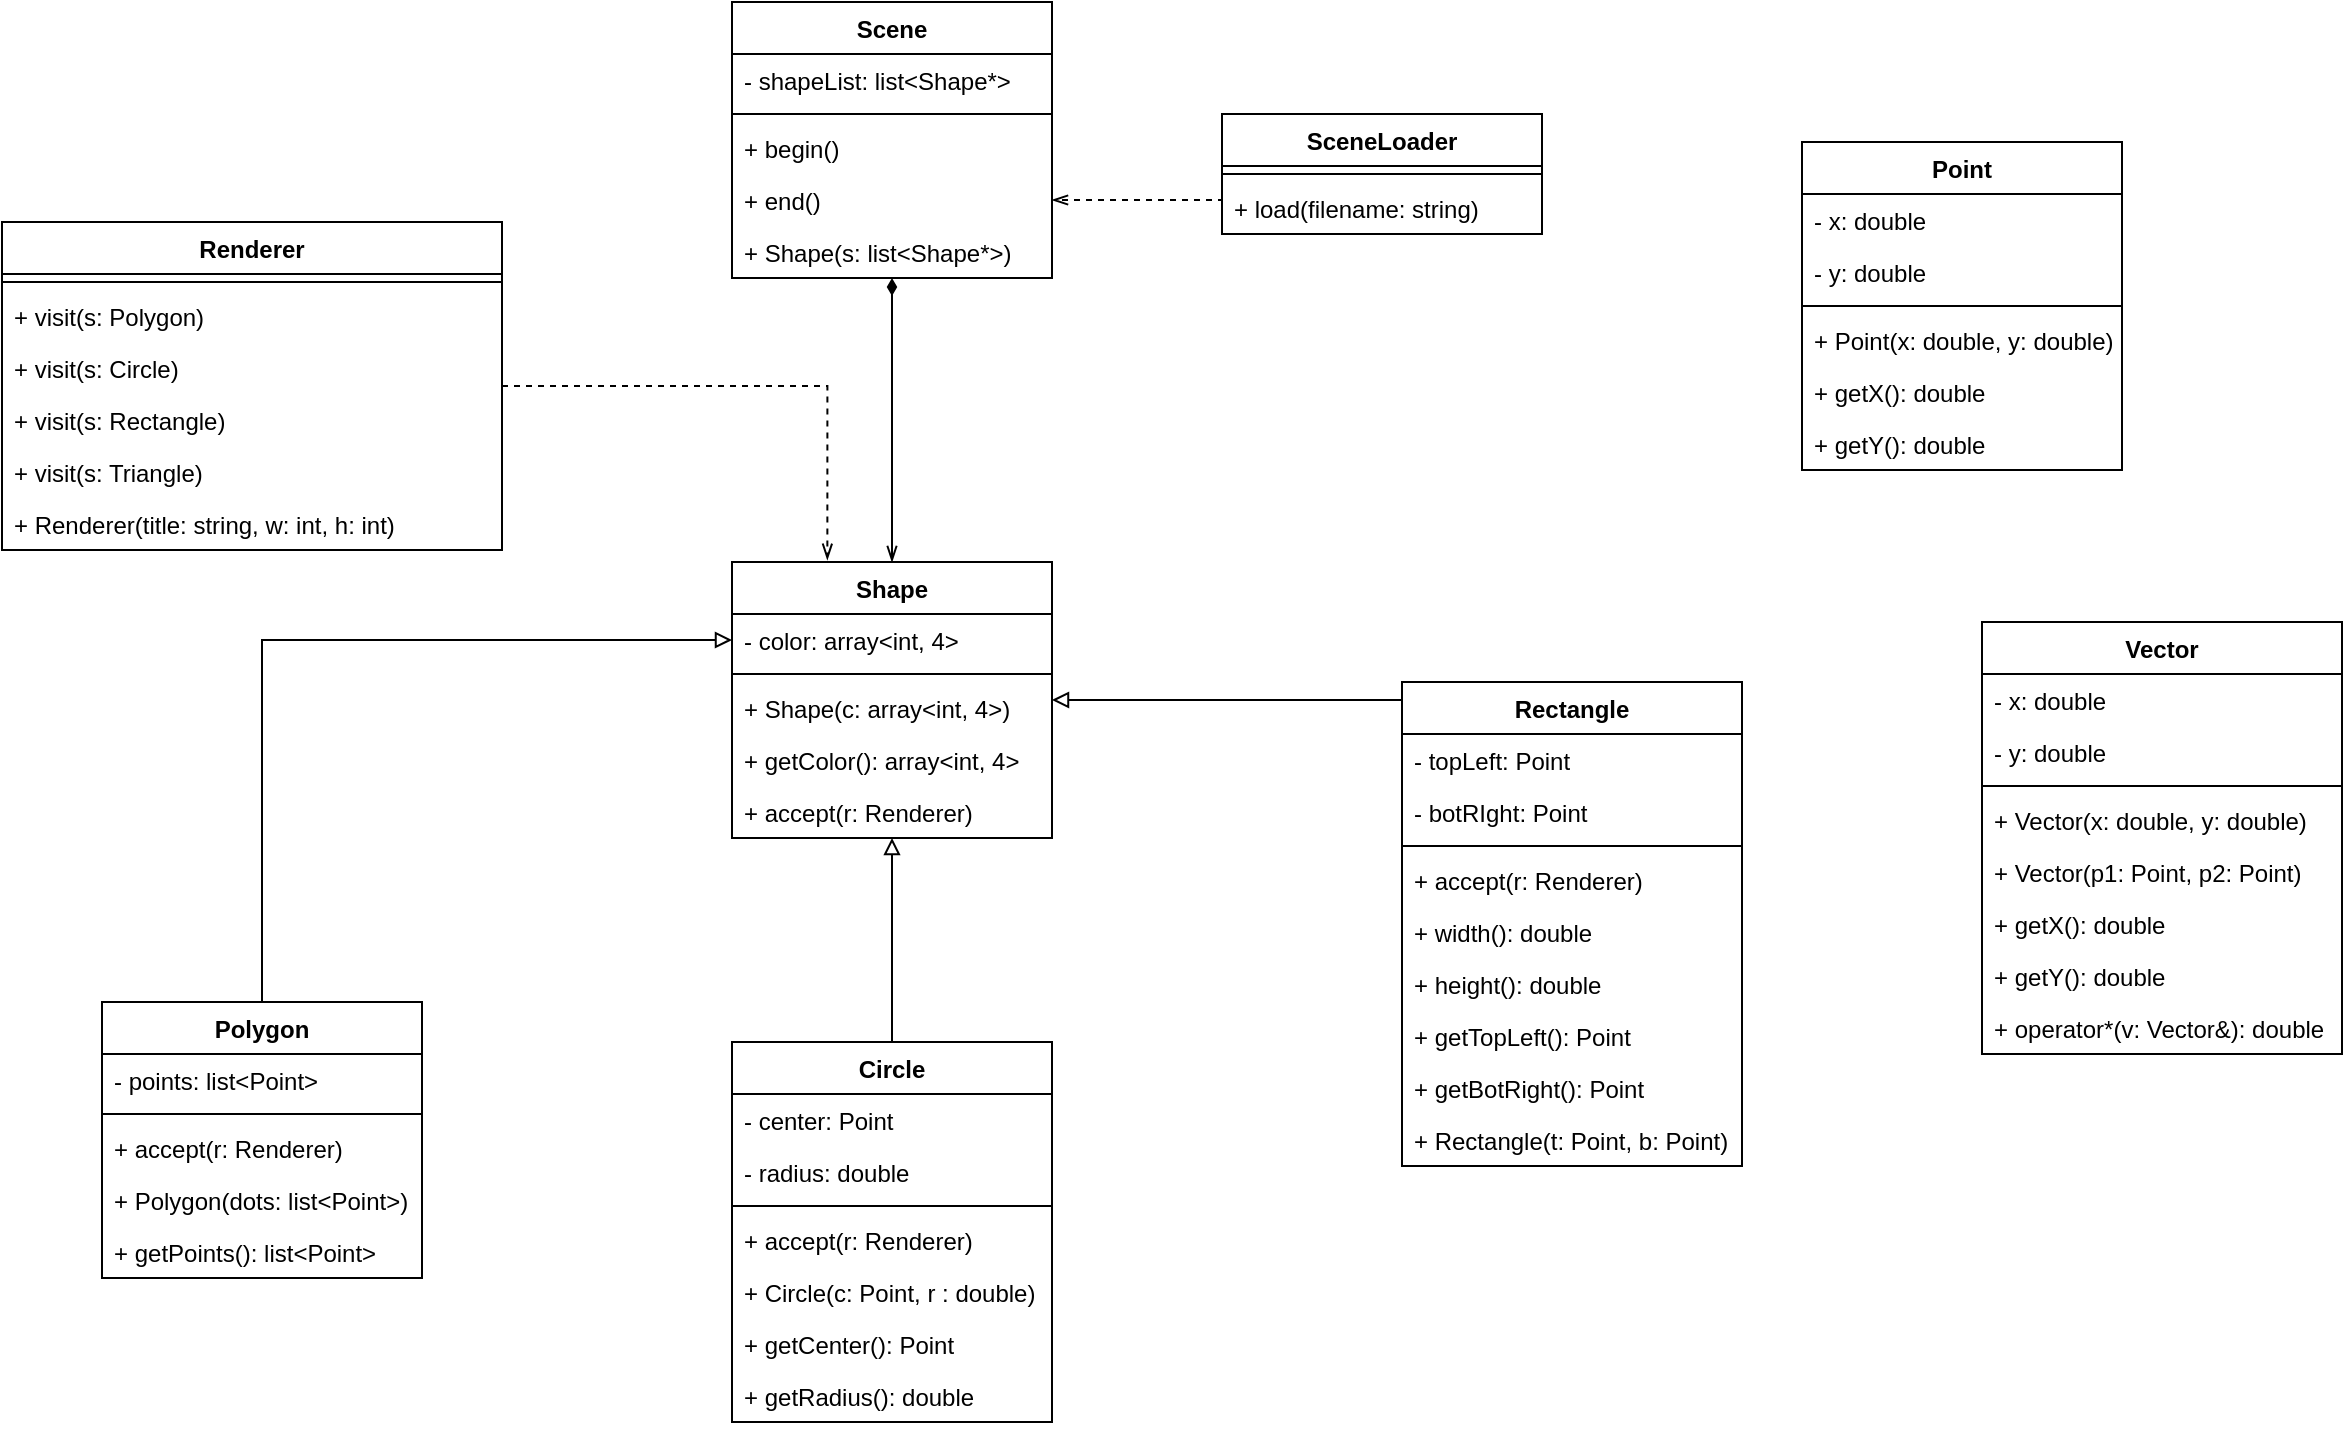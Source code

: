 <mxfile version="14.6.13" type="device"><diagram id="m3hMjMItIn7--ZFIVG0T" name="Page-1"><mxGraphModel dx="1996" dy="1917" grid="1" gridSize="10" guides="1" tooltips="1" connect="1" arrows="1" fold="1" page="1" pageScale="1" pageWidth="850" pageHeight="1100" math="0" shadow="0"><root><mxCell id="0"/><mxCell id="1" parent="0"/><mxCell id="M0Mq4fZ47589xVF4YI9X-1" value="Shape" style="swimlane;fontStyle=1;align=center;verticalAlign=top;childLayout=stackLayout;horizontal=1;startSize=26;horizontalStack=0;resizeParent=1;resizeParentMax=0;resizeLast=0;collapsible=1;marginBottom=0;" parent="1" vertex="1"><mxGeometry x="345" width="160" height="138" as="geometry"/></mxCell><mxCell id="M0Mq4fZ47589xVF4YI9X-2" value="- color: array&lt;int, 4&gt;" style="text;strokeColor=none;fillColor=none;align=left;verticalAlign=top;spacingLeft=4;spacingRight=4;overflow=hidden;rotatable=0;points=[[0,0.5],[1,0.5]];portConstraint=eastwest;" parent="M0Mq4fZ47589xVF4YI9X-1" vertex="1"><mxGeometry y="26" width="160" height="26" as="geometry"/></mxCell><mxCell id="M0Mq4fZ47589xVF4YI9X-3" value="" style="line;strokeWidth=1;fillColor=none;align=left;verticalAlign=middle;spacingTop=-1;spacingLeft=3;spacingRight=3;rotatable=0;labelPosition=right;points=[];portConstraint=eastwest;" parent="M0Mq4fZ47589xVF4YI9X-1" vertex="1"><mxGeometry y="52" width="160" height="8" as="geometry"/></mxCell><mxCell id="M0Mq4fZ47589xVF4YI9X-4" value="+ Shape(c: array&lt;int, 4&gt;)" style="text;strokeColor=none;fillColor=none;align=left;verticalAlign=top;spacingLeft=4;spacingRight=4;overflow=hidden;rotatable=0;points=[[0,0.5],[1,0.5]];portConstraint=eastwest;" parent="M0Mq4fZ47589xVF4YI9X-1" vertex="1"><mxGeometry y="60" width="160" height="26" as="geometry"/></mxCell><mxCell id="M0Mq4fZ47589xVF4YI9X-28" value="+ getColor(): array&lt;int, 4&gt;" style="text;strokeColor=none;fillColor=none;align=left;verticalAlign=top;spacingLeft=4;spacingRight=4;overflow=hidden;rotatable=0;points=[[0,0.5],[1,0.5]];portConstraint=eastwest;" parent="M0Mq4fZ47589xVF4YI9X-1" vertex="1"><mxGeometry y="86" width="160" height="26" as="geometry"/></mxCell><mxCell id="M0Mq4fZ47589xVF4YI9X-45" value="+ accept(r: Renderer)" style="text;strokeColor=none;fillColor=none;align=left;verticalAlign=top;spacingLeft=4;spacingRight=4;overflow=hidden;rotatable=0;points=[[0,0.5],[1,0.5]];portConstraint=eastwest;" parent="M0Mq4fZ47589xVF4YI9X-1" vertex="1"><mxGeometry y="112" width="160" height="26" as="geometry"/></mxCell><mxCell id="M0Mq4fZ47589xVF4YI9X-26" style="edgeStyle=orthogonalEdgeStyle;rounded=0;orthogonalLoop=1;jettySize=auto;html=1;exitX=0.5;exitY=0;exitDx=0;exitDy=0;endArrow=block;endFill=0;" parent="1" source="M0Mq4fZ47589xVF4YI9X-9" target="M0Mq4fZ47589xVF4YI9X-1" edge="1"><mxGeometry relative="1" as="geometry"><Array as="points"><mxPoint x="760" y="69"/></Array></mxGeometry></mxCell><mxCell id="M0Mq4fZ47589xVF4YI9X-9" value="Rectangle" style="swimlane;fontStyle=1;align=center;verticalAlign=top;childLayout=stackLayout;horizontal=1;startSize=26;horizontalStack=0;resizeParent=1;resizeParentMax=0;resizeLast=0;collapsible=1;marginBottom=0;" parent="1" vertex="1"><mxGeometry x="680" y="60" width="170" height="242" as="geometry"/></mxCell><mxCell id="M0Mq4fZ47589xVF4YI9X-10" value="- topLeft: Point" style="text;strokeColor=none;fillColor=none;align=left;verticalAlign=top;spacingLeft=4;spacingRight=4;overflow=hidden;rotatable=0;points=[[0,0.5],[1,0.5]];portConstraint=eastwest;" parent="M0Mq4fZ47589xVF4YI9X-9" vertex="1"><mxGeometry y="26" width="170" height="26" as="geometry"/></mxCell><mxCell id="M0Mq4fZ47589xVF4YI9X-56" value="- botRIght: Point" style="text;strokeColor=none;fillColor=none;align=left;verticalAlign=top;spacingLeft=4;spacingRight=4;overflow=hidden;rotatable=0;points=[[0,0.5],[1,0.5]];portConstraint=eastwest;" parent="M0Mq4fZ47589xVF4YI9X-9" vertex="1"><mxGeometry y="52" width="170" height="26" as="geometry"/></mxCell><mxCell id="M0Mq4fZ47589xVF4YI9X-11" value="" style="line;strokeWidth=1;fillColor=none;align=left;verticalAlign=middle;spacingTop=-1;spacingLeft=3;spacingRight=3;rotatable=0;labelPosition=right;points=[];portConstraint=eastwest;" parent="M0Mq4fZ47589xVF4YI9X-9" vertex="1"><mxGeometry y="78" width="170" height="8" as="geometry"/></mxCell><mxCell id="M0Mq4fZ47589xVF4YI9X-12" value="+ accept(r: Renderer)" style="text;strokeColor=none;fillColor=none;align=left;verticalAlign=top;spacingLeft=4;spacingRight=4;overflow=hidden;rotatable=0;points=[[0,0.5],[1,0.5]];portConstraint=eastwest;" parent="M0Mq4fZ47589xVF4YI9X-9" vertex="1"><mxGeometry y="86" width="170" height="26" as="geometry"/></mxCell><mxCell id="M0Mq4fZ47589xVF4YI9X-58" value="+ width(): double" style="text;strokeColor=none;fillColor=none;align=left;verticalAlign=top;spacingLeft=4;spacingRight=4;overflow=hidden;rotatable=0;points=[[0,0.5],[1,0.5]];portConstraint=eastwest;" parent="M0Mq4fZ47589xVF4YI9X-9" vertex="1"><mxGeometry y="112" width="170" height="26" as="geometry"/></mxCell><mxCell id="M0Mq4fZ47589xVF4YI9X-59" value="+ height(): double" style="text;strokeColor=none;fillColor=none;align=left;verticalAlign=top;spacingLeft=4;spacingRight=4;overflow=hidden;rotatable=0;points=[[0,0.5],[1,0.5]];portConstraint=eastwest;" parent="M0Mq4fZ47589xVF4YI9X-9" vertex="1"><mxGeometry y="138" width="170" height="26" as="geometry"/></mxCell><mxCell id="M0Mq4fZ47589xVF4YI9X-71" value="+ getTopLeft(): Point" style="text;strokeColor=none;fillColor=none;align=left;verticalAlign=top;spacingLeft=4;spacingRight=4;overflow=hidden;rotatable=0;points=[[0,0.5],[1,0.5]];portConstraint=eastwest;" parent="M0Mq4fZ47589xVF4YI9X-9" vertex="1"><mxGeometry y="164" width="170" height="26" as="geometry"/></mxCell><mxCell id="M0Mq4fZ47589xVF4YI9X-72" value="+ getBotRight(): Point" style="text;strokeColor=none;fillColor=none;align=left;verticalAlign=top;spacingLeft=4;spacingRight=4;overflow=hidden;rotatable=0;points=[[0,0.5],[1,0.5]];portConstraint=eastwest;" parent="M0Mq4fZ47589xVF4YI9X-9" vertex="1"><mxGeometry y="190" width="170" height="26" as="geometry"/></mxCell><mxCell id="M0Mq4fZ47589xVF4YI9X-73" value="+ Rectangle(t: Point, b: Point)" style="text;strokeColor=none;fillColor=none;align=left;verticalAlign=top;spacingLeft=4;spacingRight=4;overflow=hidden;rotatable=0;points=[[0,0.5],[1,0.5]];portConstraint=eastwest;" parent="M0Mq4fZ47589xVF4YI9X-9" vertex="1"><mxGeometry y="216" width="170" height="26" as="geometry"/></mxCell><mxCell id="M0Mq4fZ47589xVF4YI9X-60" style="edgeStyle=orthogonalEdgeStyle;rounded=0;orthogonalLoop=1;jettySize=auto;html=1;startArrow=none;startFill=0;endArrow=block;endFill=0;" parent="1" source="M0Mq4fZ47589xVF4YI9X-13" target="M0Mq4fZ47589xVF4YI9X-1" edge="1"><mxGeometry relative="1" as="geometry"/></mxCell><mxCell id="M0Mq4fZ47589xVF4YI9X-13" value="Circle" style="swimlane;fontStyle=1;align=center;verticalAlign=top;childLayout=stackLayout;horizontal=1;startSize=26;horizontalStack=0;resizeParent=1;resizeParentMax=0;resizeLast=0;collapsible=1;marginBottom=0;" parent="1" vertex="1"><mxGeometry x="345" y="240" width="160" height="190" as="geometry"/></mxCell><mxCell id="M0Mq4fZ47589xVF4YI9X-14" value="- center: Point" style="text;strokeColor=none;fillColor=none;align=left;verticalAlign=top;spacingLeft=4;spacingRight=4;overflow=hidden;rotatable=0;points=[[0,0.5],[1,0.5]];portConstraint=eastwest;" parent="M0Mq4fZ47589xVF4YI9X-13" vertex="1"><mxGeometry y="26" width="160" height="26" as="geometry"/></mxCell><mxCell id="M0Mq4fZ47589xVF4YI9X-55" value="- radius: double" style="text;strokeColor=none;fillColor=none;align=left;verticalAlign=top;spacingLeft=4;spacingRight=4;overflow=hidden;rotatable=0;points=[[0,0.5],[1,0.5]];portConstraint=eastwest;" parent="M0Mq4fZ47589xVF4YI9X-13" vertex="1"><mxGeometry y="52" width="160" height="26" as="geometry"/></mxCell><mxCell id="M0Mq4fZ47589xVF4YI9X-15" value="" style="line;strokeWidth=1;fillColor=none;align=left;verticalAlign=middle;spacingTop=-1;spacingLeft=3;spacingRight=3;rotatable=0;labelPosition=right;points=[];portConstraint=eastwest;" parent="M0Mq4fZ47589xVF4YI9X-13" vertex="1"><mxGeometry y="78" width="160" height="8" as="geometry"/></mxCell><mxCell id="M0Mq4fZ47589xVF4YI9X-16" value="+ accept(r: Renderer)" style="text;strokeColor=none;fillColor=none;align=left;verticalAlign=top;spacingLeft=4;spacingRight=4;overflow=hidden;rotatable=0;points=[[0,0.5],[1,0.5]];portConstraint=eastwest;" parent="M0Mq4fZ47589xVF4YI9X-13" vertex="1"><mxGeometry y="86" width="160" height="26" as="geometry"/></mxCell><mxCell id="M0Mq4fZ47589xVF4YI9X-68" value="+ Circle(c: Point, r : double)" style="text;strokeColor=none;fillColor=none;align=left;verticalAlign=top;spacingLeft=4;spacingRight=4;overflow=hidden;rotatable=0;points=[[0,0.5],[1,0.5]];portConstraint=eastwest;" parent="M0Mq4fZ47589xVF4YI9X-13" vertex="1"><mxGeometry y="112" width="160" height="26" as="geometry"/></mxCell><mxCell id="M0Mq4fZ47589xVF4YI9X-69" value="+ getCenter(): Point" style="text;strokeColor=none;fillColor=none;align=left;verticalAlign=top;spacingLeft=4;spacingRight=4;overflow=hidden;rotatable=0;points=[[0,0.5],[1,0.5]];portConstraint=eastwest;" parent="M0Mq4fZ47589xVF4YI9X-13" vertex="1"><mxGeometry y="138" width="160" height="26" as="geometry"/></mxCell><mxCell id="M0Mq4fZ47589xVF4YI9X-70" value="+ getRadius(): double" style="text;strokeColor=none;fillColor=none;align=left;verticalAlign=top;spacingLeft=4;spacingRight=4;overflow=hidden;rotatable=0;points=[[0,0.5],[1,0.5]];portConstraint=eastwest;" parent="M0Mq4fZ47589xVF4YI9X-13" vertex="1"><mxGeometry y="164" width="160" height="26" as="geometry"/></mxCell><mxCell id="M0Mq4fZ47589xVF4YI9X-25" style="edgeStyle=orthogonalEdgeStyle;rounded=0;orthogonalLoop=1;jettySize=auto;html=1;exitX=0.5;exitY=0;exitDx=0;exitDy=0;endArrow=block;endFill=0;" parent="1" source="M0Mq4fZ47589xVF4YI9X-17" target="M0Mq4fZ47589xVF4YI9X-2" edge="1"><mxGeometry relative="1" as="geometry"/></mxCell><mxCell id="M0Mq4fZ47589xVF4YI9X-17" value="Polygon" style="swimlane;fontStyle=1;align=center;verticalAlign=top;childLayout=stackLayout;horizontal=1;startSize=26;horizontalStack=0;resizeParent=1;resizeParentMax=0;resizeLast=0;collapsible=1;marginBottom=0;" parent="1" vertex="1"><mxGeometry x="30" y="220" width="160" height="138" as="geometry"/></mxCell><mxCell id="M0Mq4fZ47589xVF4YI9X-18" value="- points: list&lt;Point&gt;" style="text;strokeColor=none;fillColor=none;align=left;verticalAlign=top;spacingLeft=4;spacingRight=4;overflow=hidden;rotatable=0;points=[[0,0.5],[1,0.5]];portConstraint=eastwest;" parent="M0Mq4fZ47589xVF4YI9X-17" vertex="1"><mxGeometry y="26" width="160" height="26" as="geometry"/></mxCell><mxCell id="M0Mq4fZ47589xVF4YI9X-19" value="" style="line;strokeWidth=1;fillColor=none;align=left;verticalAlign=middle;spacingTop=-1;spacingLeft=3;spacingRight=3;rotatable=0;labelPosition=right;points=[];portConstraint=eastwest;" parent="M0Mq4fZ47589xVF4YI9X-17" vertex="1"><mxGeometry y="52" width="160" height="8" as="geometry"/></mxCell><mxCell id="M0Mq4fZ47589xVF4YI9X-20" value="+ accept(r: Renderer)" style="text;strokeColor=none;fillColor=none;align=left;verticalAlign=top;spacingLeft=4;spacingRight=4;overflow=hidden;rotatable=0;points=[[0,0.5],[1,0.5]];portConstraint=eastwest;" parent="M0Mq4fZ47589xVF4YI9X-17" vertex="1"><mxGeometry y="60" width="160" height="26" as="geometry"/></mxCell><mxCell id="M0Mq4fZ47589xVF4YI9X-66" value="+ Polygon(dots: list&lt;Point&gt;)" style="text;strokeColor=none;fillColor=none;align=left;verticalAlign=top;spacingLeft=4;spacingRight=4;overflow=hidden;rotatable=0;points=[[0,0.5],[1,0.5]];portConstraint=eastwest;" parent="M0Mq4fZ47589xVF4YI9X-17" vertex="1"><mxGeometry y="86" width="160" height="26" as="geometry"/></mxCell><mxCell id="M0Mq4fZ47589xVF4YI9X-67" value="+ getPoints(): list&lt;Point&gt;" style="text;strokeColor=none;fillColor=none;align=left;verticalAlign=top;spacingLeft=4;spacingRight=4;overflow=hidden;rotatable=0;points=[[0,0.5],[1,0.5]];portConstraint=eastwest;" parent="M0Mq4fZ47589xVF4YI9X-17" vertex="1"><mxGeometry y="112" width="160" height="26" as="geometry"/></mxCell><mxCell id="M0Mq4fZ47589xVF4YI9X-37" style="edgeStyle=orthogonalEdgeStyle;rounded=0;orthogonalLoop=1;jettySize=auto;html=1;entryX=0.5;entryY=0;entryDx=0;entryDy=0;endArrow=openThin;endFill=0;startArrow=diamondThin;startFill=1;" parent="1" source="M0Mq4fZ47589xVF4YI9X-33" target="M0Mq4fZ47589xVF4YI9X-1" edge="1"><mxGeometry relative="1" as="geometry"/></mxCell><mxCell id="M0Mq4fZ47589xVF4YI9X-33" value="Scene" style="swimlane;fontStyle=1;align=center;verticalAlign=top;childLayout=stackLayout;horizontal=1;startSize=26;horizontalStack=0;resizeParent=1;resizeParentMax=0;resizeLast=0;collapsible=1;marginBottom=0;" parent="1" vertex="1"><mxGeometry x="345" y="-280" width="160" height="138" as="geometry"/></mxCell><mxCell id="M0Mq4fZ47589xVF4YI9X-34" value="- shapeList: list&lt;Shape*&gt;" style="text;strokeColor=none;fillColor=none;align=left;verticalAlign=top;spacingLeft=4;spacingRight=4;overflow=hidden;rotatable=0;points=[[0,0.5],[1,0.5]];portConstraint=eastwest;" parent="M0Mq4fZ47589xVF4YI9X-33" vertex="1"><mxGeometry y="26" width="160" height="26" as="geometry"/></mxCell><mxCell id="M0Mq4fZ47589xVF4YI9X-35" value="" style="line;strokeWidth=1;fillColor=none;align=left;verticalAlign=middle;spacingTop=-1;spacingLeft=3;spacingRight=3;rotatable=0;labelPosition=right;points=[];portConstraint=eastwest;" parent="M0Mq4fZ47589xVF4YI9X-33" vertex="1"><mxGeometry y="52" width="160" height="8" as="geometry"/></mxCell><mxCell id="M0Mq4fZ47589xVF4YI9X-42" value="+ begin()" style="text;strokeColor=none;fillColor=none;align=left;verticalAlign=top;spacingLeft=4;spacingRight=4;overflow=hidden;rotatable=0;points=[[0,0.5],[1,0.5]];portConstraint=eastwest;" parent="M0Mq4fZ47589xVF4YI9X-33" vertex="1"><mxGeometry y="60" width="160" height="26" as="geometry"/></mxCell><mxCell id="M0Mq4fZ47589xVF4YI9X-43" value="+ end()" style="text;strokeColor=none;fillColor=none;align=left;verticalAlign=top;spacingLeft=4;spacingRight=4;overflow=hidden;rotatable=0;points=[[0,0.5],[1,0.5]];portConstraint=eastwest;" parent="M0Mq4fZ47589xVF4YI9X-33" vertex="1"><mxGeometry y="86" width="160" height="26" as="geometry"/></mxCell><mxCell id="dpc1d6vA8LOQaNA5Jy42-10" value="+ Shape(s: list&lt;Shape*&gt;)" style="text;strokeColor=none;fillColor=none;align=left;verticalAlign=top;spacingLeft=4;spacingRight=4;overflow=hidden;rotatable=0;points=[[0,0.5],[1,0.5]];portConstraint=eastwest;" vertex="1" parent="M0Mq4fZ47589xVF4YI9X-33"><mxGeometry y="112" width="160" height="26" as="geometry"/></mxCell><mxCell id="M0Mq4fZ47589xVF4YI9X-44" style="edgeStyle=orthogonalEdgeStyle;rounded=0;orthogonalLoop=1;jettySize=auto;html=1;exitX=0;exitY=0.5;exitDx=0;exitDy=0;startArrow=none;startFill=0;endArrow=openThin;endFill=0;dashed=1;" parent="1" source="M0Mq4fZ47589xVF4YI9X-38" target="M0Mq4fZ47589xVF4YI9X-33" edge="1"><mxGeometry relative="1" as="geometry"><Array as="points"><mxPoint x="540" y="-181"/><mxPoint x="540" y="-181"/></Array></mxGeometry></mxCell><mxCell id="M0Mq4fZ47589xVF4YI9X-38" value="SceneLoader" style="swimlane;fontStyle=1;align=center;verticalAlign=top;childLayout=stackLayout;horizontal=1;startSize=26;horizontalStack=0;resizeParent=1;resizeParentMax=0;resizeLast=0;collapsible=1;marginBottom=0;" parent="1" vertex="1"><mxGeometry x="590" y="-224" width="160" height="60" as="geometry"/></mxCell><mxCell id="M0Mq4fZ47589xVF4YI9X-40" value="" style="line;strokeWidth=1;fillColor=none;align=left;verticalAlign=middle;spacingTop=-1;spacingLeft=3;spacingRight=3;rotatable=0;labelPosition=right;points=[];portConstraint=eastwest;" parent="M0Mq4fZ47589xVF4YI9X-38" vertex="1"><mxGeometry y="26" width="160" height="8" as="geometry"/></mxCell><mxCell id="M0Mq4fZ47589xVF4YI9X-41" value="+ load(filename: string)" style="text;strokeColor=none;fillColor=none;align=left;verticalAlign=top;spacingLeft=4;spacingRight=4;overflow=hidden;rotatable=0;points=[[0,0.5],[1,0.5]];portConstraint=eastwest;" parent="M0Mq4fZ47589xVF4YI9X-38" vertex="1"><mxGeometry y="34" width="160" height="26" as="geometry"/></mxCell><mxCell id="M0Mq4fZ47589xVF4YI9X-50" style="edgeStyle=orthogonalEdgeStyle;rounded=0;orthogonalLoop=1;jettySize=auto;html=1;entryX=0.298;entryY=-0.008;entryDx=0;entryDy=0;entryPerimeter=0;dashed=1;startArrow=none;startFill=0;endArrow=openThin;endFill=0;" parent="1" source="M0Mq4fZ47589xVF4YI9X-46" target="M0Mq4fZ47589xVF4YI9X-1" edge="1"><mxGeometry relative="1" as="geometry"/></mxCell><mxCell id="M0Mq4fZ47589xVF4YI9X-46" value="Renderer" style="swimlane;fontStyle=1;align=center;verticalAlign=top;childLayout=stackLayout;horizontal=1;startSize=26;horizontalStack=0;resizeParent=1;resizeParentMax=0;resizeLast=0;collapsible=1;marginBottom=0;" parent="1" vertex="1"><mxGeometry x="-20" y="-170" width="250" height="164" as="geometry"/></mxCell><mxCell id="M0Mq4fZ47589xVF4YI9X-48" value="" style="line;strokeWidth=1;fillColor=none;align=left;verticalAlign=middle;spacingTop=-1;spacingLeft=3;spacingRight=3;rotatable=0;labelPosition=right;points=[];portConstraint=eastwest;" parent="M0Mq4fZ47589xVF4YI9X-46" vertex="1"><mxGeometry y="26" width="250" height="8" as="geometry"/></mxCell><mxCell id="M0Mq4fZ47589xVF4YI9X-49" value="+ visit(s: Polygon)" style="text;strokeColor=none;fillColor=none;align=left;verticalAlign=top;spacingLeft=4;spacingRight=4;overflow=hidden;rotatable=0;points=[[0,0.5],[1,0.5]];portConstraint=eastwest;" parent="M0Mq4fZ47589xVF4YI9X-46" vertex="1"><mxGeometry y="34" width="250" height="26" as="geometry"/></mxCell><mxCell id="M0Mq4fZ47589xVF4YI9X-51" value="+ visit(s: Circle)" style="text;strokeColor=none;fillColor=none;align=left;verticalAlign=top;spacingLeft=4;spacingRight=4;overflow=hidden;rotatable=0;points=[[0,0.5],[1,0.5]];portConstraint=eastwest;" parent="M0Mq4fZ47589xVF4YI9X-46" vertex="1"><mxGeometry y="60" width="250" height="26" as="geometry"/></mxCell><mxCell id="M0Mq4fZ47589xVF4YI9X-52" value="+ visit(s: Rectangle)" style="text;strokeColor=none;fillColor=none;align=left;verticalAlign=top;spacingLeft=4;spacingRight=4;overflow=hidden;rotatable=0;points=[[0,0.5],[1,0.5]];portConstraint=eastwest;" parent="M0Mq4fZ47589xVF4YI9X-46" vertex="1"><mxGeometry y="86" width="250" height="26" as="geometry"/></mxCell><mxCell id="M0Mq4fZ47589xVF4YI9X-53" value="+ visit(s: Triangle)" style="text;strokeColor=none;fillColor=none;align=left;verticalAlign=top;spacingLeft=4;spacingRight=4;overflow=hidden;rotatable=0;points=[[0,0.5],[1,0.5]];portConstraint=eastwest;" parent="M0Mq4fZ47589xVF4YI9X-46" vertex="1"><mxGeometry y="112" width="250" height="26" as="geometry"/></mxCell><mxCell id="dpc1d6vA8LOQaNA5Jy42-11" value="+ Renderer(title: string, w: int, h: int)" style="text;strokeColor=none;fillColor=none;align=left;verticalAlign=top;spacingLeft=4;spacingRight=4;overflow=hidden;rotatable=0;points=[[0,0.5],[1,0.5]];portConstraint=eastwest;" vertex="1" parent="M0Mq4fZ47589xVF4YI9X-46"><mxGeometry y="138" width="250" height="26" as="geometry"/></mxCell><mxCell id="M0Mq4fZ47589xVF4YI9X-61" value="Point" style="swimlane;fontStyle=1;align=center;verticalAlign=top;childLayout=stackLayout;horizontal=1;startSize=26;horizontalStack=0;resizeParent=1;resizeParentMax=0;resizeLast=0;collapsible=1;marginBottom=0;" parent="1" vertex="1"><mxGeometry x="880" y="-210" width="160" height="164" as="geometry"/></mxCell><mxCell id="M0Mq4fZ47589xVF4YI9X-62" value="- x: double" style="text;strokeColor=none;fillColor=none;align=left;verticalAlign=top;spacingLeft=4;spacingRight=4;overflow=hidden;rotatable=0;points=[[0,0.5],[1,0.5]];portConstraint=eastwest;" parent="M0Mq4fZ47589xVF4YI9X-61" vertex="1"><mxGeometry y="26" width="160" height="26" as="geometry"/></mxCell><mxCell id="M0Mq4fZ47589xVF4YI9X-65" value="- y: double" style="text;strokeColor=none;fillColor=none;align=left;verticalAlign=top;spacingLeft=4;spacingRight=4;overflow=hidden;rotatable=0;points=[[0,0.5],[1,0.5]];portConstraint=eastwest;" parent="M0Mq4fZ47589xVF4YI9X-61" vertex="1"><mxGeometry y="52" width="160" height="26" as="geometry"/></mxCell><mxCell id="M0Mq4fZ47589xVF4YI9X-63" value="" style="line;strokeWidth=1;fillColor=none;align=left;verticalAlign=middle;spacingTop=-1;spacingLeft=3;spacingRight=3;rotatable=0;labelPosition=right;points=[];portConstraint=eastwest;" parent="M0Mq4fZ47589xVF4YI9X-61" vertex="1"><mxGeometry y="78" width="160" height="8" as="geometry"/></mxCell><mxCell id="M0Mq4fZ47589xVF4YI9X-64" value="+ Point(x: double, y: double)" style="text;strokeColor=none;fillColor=none;align=left;verticalAlign=top;spacingLeft=4;spacingRight=4;overflow=hidden;rotatable=0;points=[[0,0.5],[1,0.5]];portConstraint=eastwest;" parent="M0Mq4fZ47589xVF4YI9X-61" vertex="1"><mxGeometry y="86" width="160" height="26" as="geometry"/></mxCell><mxCell id="M0Mq4fZ47589xVF4YI9X-74" value="+ getX(): double" style="text;strokeColor=none;fillColor=none;align=left;verticalAlign=top;spacingLeft=4;spacingRight=4;overflow=hidden;rotatable=0;points=[[0,0.5],[1,0.5]];portConstraint=eastwest;" parent="M0Mq4fZ47589xVF4YI9X-61" vertex="1"><mxGeometry y="112" width="160" height="26" as="geometry"/></mxCell><mxCell id="M0Mq4fZ47589xVF4YI9X-75" value="+ getY(): double" style="text;strokeColor=none;fillColor=none;align=left;verticalAlign=top;spacingLeft=4;spacingRight=4;overflow=hidden;rotatable=0;points=[[0,0.5],[1,0.5]];portConstraint=eastwest;" parent="M0Mq4fZ47589xVF4YI9X-61" vertex="1"><mxGeometry y="138" width="160" height="26" as="geometry"/></mxCell><mxCell id="dpc1d6vA8LOQaNA5Jy42-1" value="Vector" style="swimlane;fontStyle=1;align=center;verticalAlign=top;childLayout=stackLayout;horizontal=1;startSize=26;horizontalStack=0;resizeParent=1;resizeParentMax=0;resizeLast=0;collapsible=1;marginBottom=0;" vertex="1" parent="1"><mxGeometry x="970" y="30" width="180" height="216" as="geometry"/></mxCell><mxCell id="dpc1d6vA8LOQaNA5Jy42-2" value="- x: double" style="text;strokeColor=none;fillColor=none;align=left;verticalAlign=top;spacingLeft=4;spacingRight=4;overflow=hidden;rotatable=0;points=[[0,0.5],[1,0.5]];portConstraint=eastwest;" vertex="1" parent="dpc1d6vA8LOQaNA5Jy42-1"><mxGeometry y="26" width="180" height="26" as="geometry"/></mxCell><mxCell id="dpc1d6vA8LOQaNA5Jy42-3" value="- y: double" style="text;strokeColor=none;fillColor=none;align=left;verticalAlign=top;spacingLeft=4;spacingRight=4;overflow=hidden;rotatable=0;points=[[0,0.5],[1,0.5]];portConstraint=eastwest;" vertex="1" parent="dpc1d6vA8LOQaNA5Jy42-1"><mxGeometry y="52" width="180" height="26" as="geometry"/></mxCell><mxCell id="dpc1d6vA8LOQaNA5Jy42-4" value="" style="line;strokeWidth=1;fillColor=none;align=left;verticalAlign=middle;spacingTop=-1;spacingLeft=3;spacingRight=3;rotatable=0;labelPosition=right;points=[];portConstraint=eastwest;" vertex="1" parent="dpc1d6vA8LOQaNA5Jy42-1"><mxGeometry y="78" width="180" height="8" as="geometry"/></mxCell><mxCell id="dpc1d6vA8LOQaNA5Jy42-5" value="+ Vector(x: double, y: double)" style="text;strokeColor=none;fillColor=none;align=left;verticalAlign=top;spacingLeft=4;spacingRight=4;overflow=hidden;rotatable=0;points=[[0,0.5],[1,0.5]];portConstraint=eastwest;" vertex="1" parent="dpc1d6vA8LOQaNA5Jy42-1"><mxGeometry y="86" width="180" height="26" as="geometry"/></mxCell><mxCell id="dpc1d6vA8LOQaNA5Jy42-6" value="+ Vector(p1: Point, p2: Point)" style="text;strokeColor=none;fillColor=none;align=left;verticalAlign=top;spacingLeft=4;spacingRight=4;overflow=hidden;rotatable=0;points=[[0,0.5],[1,0.5]];portConstraint=eastwest;" vertex="1" parent="dpc1d6vA8LOQaNA5Jy42-1"><mxGeometry y="112" width="180" height="26" as="geometry"/></mxCell><mxCell id="dpc1d6vA8LOQaNA5Jy42-7" value="+ getX(): double" style="text;strokeColor=none;fillColor=none;align=left;verticalAlign=top;spacingLeft=4;spacingRight=4;overflow=hidden;rotatable=0;points=[[0,0.5],[1,0.5]];portConstraint=eastwest;" vertex="1" parent="dpc1d6vA8LOQaNA5Jy42-1"><mxGeometry y="138" width="180" height="26" as="geometry"/></mxCell><mxCell id="dpc1d6vA8LOQaNA5Jy42-8" value="+ getY(): double" style="text;strokeColor=none;fillColor=none;align=left;verticalAlign=top;spacingLeft=4;spacingRight=4;overflow=hidden;rotatable=0;points=[[0,0.5],[1,0.5]];portConstraint=eastwest;" vertex="1" parent="dpc1d6vA8LOQaNA5Jy42-1"><mxGeometry y="164" width="180" height="26" as="geometry"/></mxCell><mxCell id="dpc1d6vA8LOQaNA5Jy42-9" value="+ operator*(v: Vector&amp;): double" style="text;strokeColor=none;fillColor=none;align=left;verticalAlign=top;spacingLeft=4;spacingRight=4;overflow=hidden;rotatable=0;points=[[0,0.5],[1,0.5]];portConstraint=eastwest;" vertex="1" parent="dpc1d6vA8LOQaNA5Jy42-1"><mxGeometry y="190" width="180" height="26" as="geometry"/></mxCell></root></mxGraphModel></diagram></mxfile>